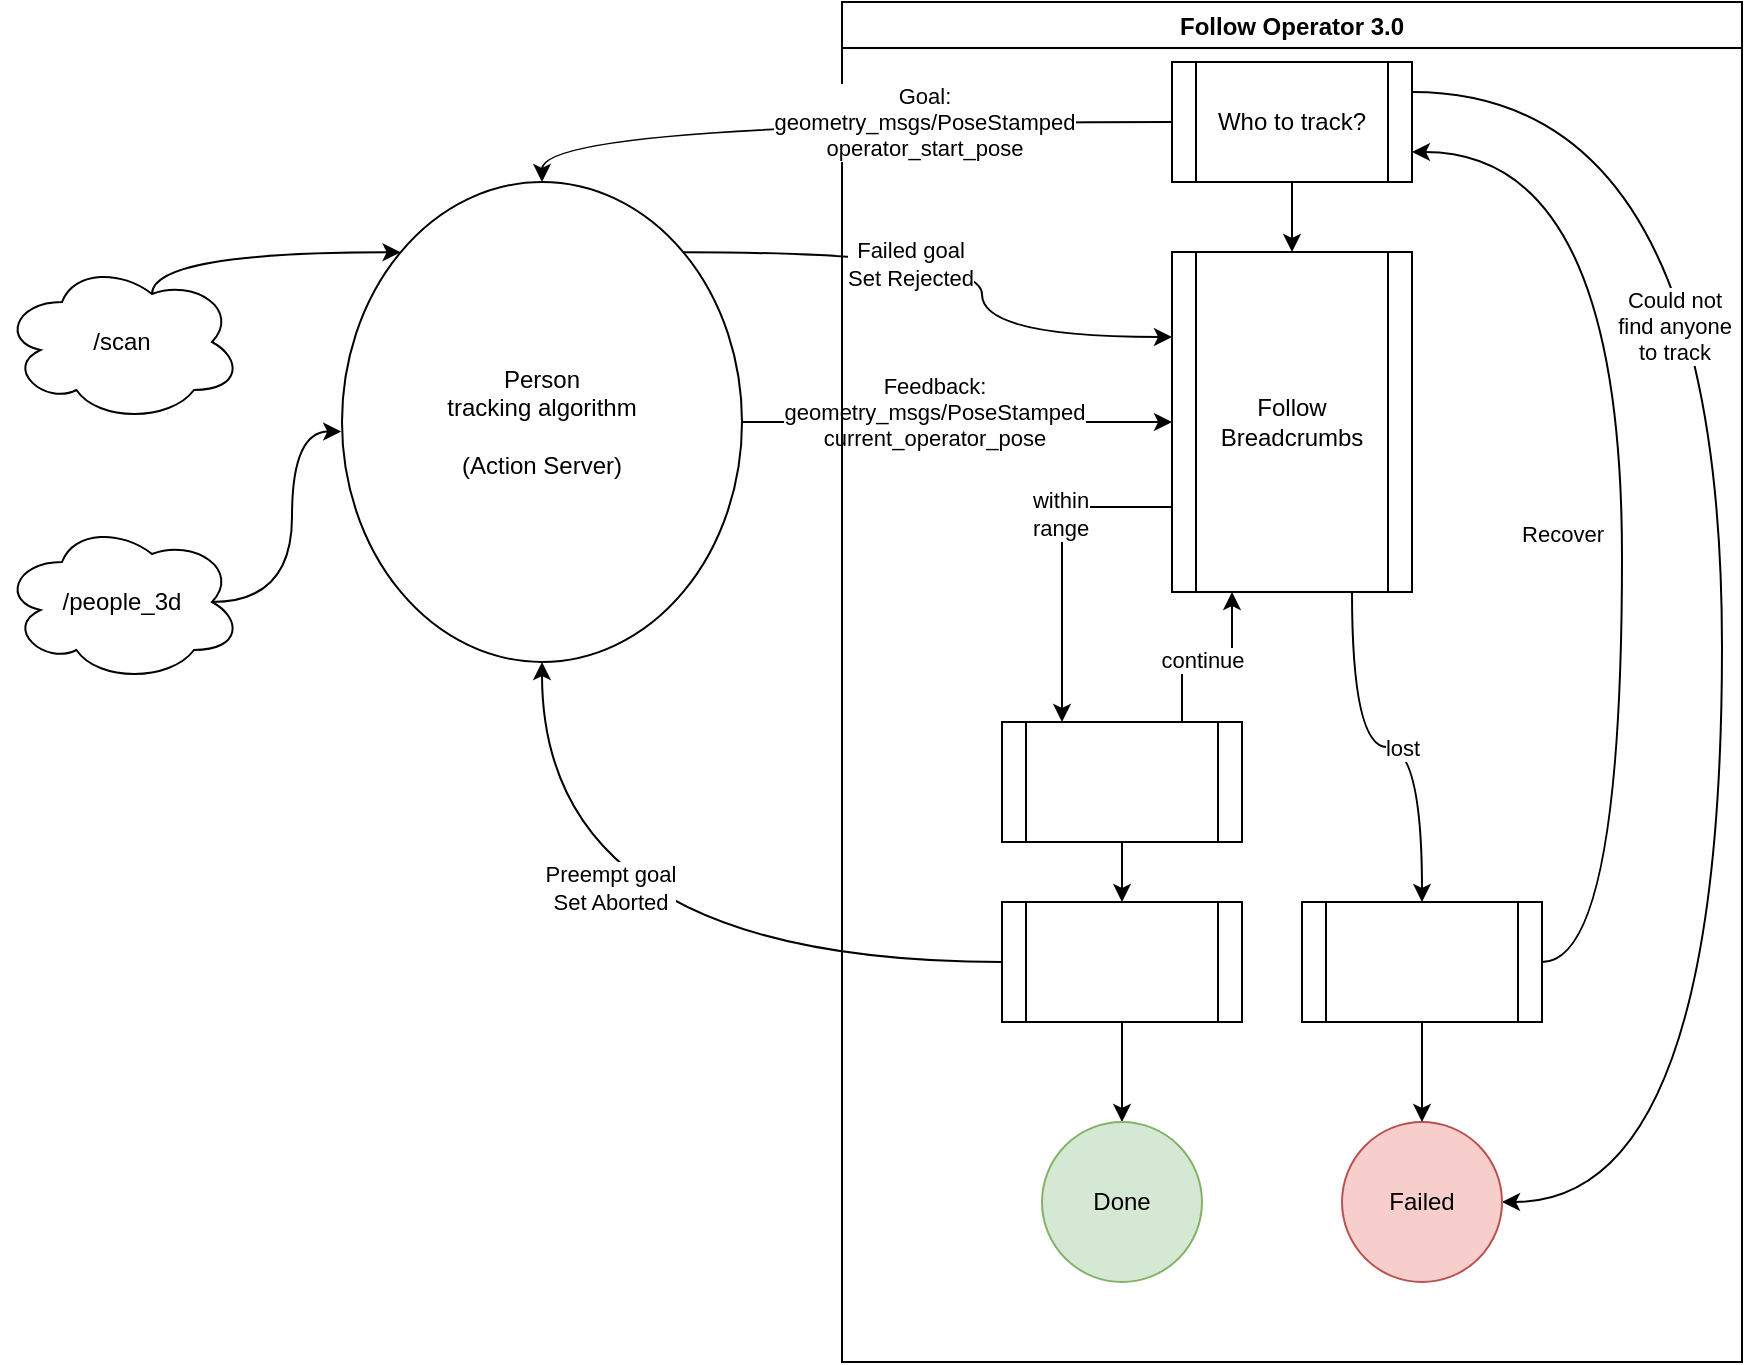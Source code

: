<mxfile version="16.5.1" type="device"><diagram id="E8li6YqOU0OpZDKQJUov" name="Page-1"><mxGraphModel dx="1975" dy="732" grid="1" gridSize="10" guides="1" tooltips="1" connect="1" arrows="1" fold="1" page="1" pageScale="1" pageWidth="850" pageHeight="1100" math="0" shadow="0"><root><mxCell id="0"/><mxCell id="1" parent="0"/><mxCell id="k1kBrWboP6i3bYOVSXGd-8" style="edgeStyle=orthogonalEdgeStyle;orthogonalLoop=1;jettySize=auto;html=1;exitX=1;exitY=0.5;exitDx=0;exitDy=0;rounded=0;" parent="1" source="k1kBrWboP6i3bYOVSXGd-1" target="k1kBrWboP6i3bYOVSXGd-7" edge="1"><mxGeometry relative="1" as="geometry"/></mxCell><mxCell id="k1kBrWboP6i3bYOVSXGd-9" value="Feedback:&lt;br&gt;geometry_msgs/PoseStamped&lt;br&gt;current_operator_pose" style="edgeLabel;html=1;align=center;verticalAlign=middle;resizable=0;points=[];" parent="k1kBrWboP6i3bYOVSXGd-8" vertex="1" connectable="0"><mxGeometry x="-0.183" y="1" relative="1" as="geometry"><mxPoint x="8" y="-4" as="offset"/></mxGeometry></mxCell><mxCell id="k1kBrWboP6i3bYOVSXGd-34" style="edgeStyle=orthogonalEdgeStyle;curved=1;orthogonalLoop=1;jettySize=auto;html=1;exitX=1;exitY=0;exitDx=0;exitDy=0;entryX=0;entryY=0.25;entryDx=0;entryDy=0;" parent="1" source="k1kBrWboP6i3bYOVSXGd-1" target="k1kBrWboP6i3bYOVSXGd-7" edge="1"><mxGeometry relative="1" as="geometry"><Array as="points"><mxPoint x="360" y="255"/><mxPoint x="360" y="297"/></Array></mxGeometry></mxCell><mxCell id="k1kBrWboP6i3bYOVSXGd-35" value="Failed goal&lt;br&gt;Set Rejected" style="edgeLabel;html=1;align=center;verticalAlign=middle;resizable=0;points=[];" parent="k1kBrWboP6i3bYOVSXGd-34" vertex="1" connectable="0"><mxGeometry x="-0.213" y="-6" relative="1" as="geometry"><mxPoint as="offset"/></mxGeometry></mxCell><mxCell id="k1kBrWboP6i3bYOVSXGd-1" value="Person&lt;br&gt;tracking algorithm&lt;br&gt;&lt;br&gt;(Action Server)" style="ellipse;whiteSpace=wrap;html=1;" parent="1" vertex="1"><mxGeometry x="40" y="220" width="200" height="240" as="geometry"/></mxCell><mxCell id="k1kBrWboP6i3bYOVSXGd-2" value="Follow Operator 3.0" style="swimlane;" parent="1" vertex="1"><mxGeometry x="290" y="130" width="450" height="680" as="geometry"/></mxCell><mxCell id="k1kBrWboP6i3bYOVSXGd-10" style="edgeStyle=orthogonalEdgeStyle;rounded=0;orthogonalLoop=1;jettySize=auto;html=1;exitX=0.5;exitY=1;exitDx=0;exitDy=0;" parent="k1kBrWboP6i3bYOVSXGd-2" source="k1kBrWboP6i3bYOVSXGd-3" target="k1kBrWboP6i3bYOVSXGd-7" edge="1"><mxGeometry relative="1" as="geometry"/></mxCell><mxCell id="k1kBrWboP6i3bYOVSXGd-30" style="edgeStyle=orthogonalEdgeStyle;curved=1;orthogonalLoop=1;jettySize=auto;html=1;exitX=1;exitY=0.25;exitDx=0;exitDy=0;entryX=1;entryY=0.5;entryDx=0;entryDy=0;" parent="k1kBrWboP6i3bYOVSXGd-2" source="k1kBrWboP6i3bYOVSXGd-3" target="k1kBrWboP6i3bYOVSXGd-20" edge="1"><mxGeometry relative="1" as="geometry"><Array as="points"><mxPoint x="440" y="45"/><mxPoint x="440" y="600"/></Array></mxGeometry></mxCell><mxCell id="k1kBrWboP6i3bYOVSXGd-31" value="Could not&lt;br&gt;find anyone&lt;br&gt;to track" style="edgeLabel;html=1;align=center;verticalAlign=middle;resizable=0;points=[];" parent="k1kBrWboP6i3bYOVSXGd-30" vertex="1" connectable="0"><mxGeometry x="-0.336" y="-24" relative="1" as="geometry"><mxPoint as="offset"/></mxGeometry></mxCell><mxCell id="k1kBrWboP6i3bYOVSXGd-3" value="Who to track?" style="shape=process;whiteSpace=wrap;html=1;backgroundOutline=1;" parent="k1kBrWboP6i3bYOVSXGd-2" vertex="1"><mxGeometry x="165" y="30" width="120" height="60" as="geometry"/></mxCell><mxCell id="k1kBrWboP6i3bYOVSXGd-13" style="edgeStyle=orthogonalEdgeStyle;rounded=0;orthogonalLoop=1;jettySize=auto;html=1;exitX=0;exitY=0.75;exitDx=0;exitDy=0;entryX=0.25;entryY=0;entryDx=0;entryDy=0;" parent="k1kBrWboP6i3bYOVSXGd-2" source="k1kBrWboP6i3bYOVSXGd-7" target="k1kBrWboP6i3bYOVSXGd-11" edge="1"><mxGeometry relative="1" as="geometry"/></mxCell><mxCell id="k1kBrWboP6i3bYOVSXGd-15" value="within&lt;br&gt;range" style="edgeLabel;html=1;align=center;verticalAlign=middle;resizable=0;points=[];" parent="k1kBrWboP6i3bYOVSXGd-13" vertex="1" connectable="0"><mxGeometry x="-0.28" y="-1" relative="1" as="geometry"><mxPoint as="offset"/></mxGeometry></mxCell><mxCell id="k1kBrWboP6i3bYOVSXGd-26" style="edgeStyle=orthogonalEdgeStyle;curved=1;orthogonalLoop=1;jettySize=auto;html=1;exitX=0.75;exitY=1;exitDx=0;exitDy=0;entryX=0.5;entryY=0;entryDx=0;entryDy=0;" parent="k1kBrWboP6i3bYOVSXGd-2" source="k1kBrWboP6i3bYOVSXGd-7" target="k1kBrWboP6i3bYOVSXGd-24" edge="1"><mxGeometry relative="1" as="geometry"/></mxCell><mxCell id="k1kBrWboP6i3bYOVSXGd-27" value="lost" style="edgeLabel;html=1;align=center;verticalAlign=middle;resizable=0;points=[];" parent="k1kBrWboP6i3bYOVSXGd-26" vertex="1" connectable="0"><mxGeometry x="0.072" relative="1" as="geometry"><mxPoint as="offset"/></mxGeometry></mxCell><mxCell id="k1kBrWboP6i3bYOVSXGd-7" value="Follow Breadcrumbs" style="shape=process;whiteSpace=wrap;html=1;backgroundOutline=1;labelBackgroundColor=default;" parent="k1kBrWboP6i3bYOVSXGd-2" vertex="1"><mxGeometry x="165" y="125" width="120" height="170" as="geometry"/></mxCell><mxCell id="k1kBrWboP6i3bYOVSXGd-14" style="edgeStyle=orthogonalEdgeStyle;rounded=0;orthogonalLoop=1;jettySize=auto;html=1;exitX=0.75;exitY=0;exitDx=0;exitDy=0;entryX=0.25;entryY=1;entryDx=0;entryDy=0;" parent="k1kBrWboP6i3bYOVSXGd-2" source="k1kBrWboP6i3bYOVSXGd-11" target="k1kBrWboP6i3bYOVSXGd-7" edge="1"><mxGeometry relative="1" as="geometry"/></mxCell><mxCell id="k1kBrWboP6i3bYOVSXGd-16" value="continue" style="edgeLabel;html=1;align=center;verticalAlign=middle;resizable=0;points=[];" parent="k1kBrWboP6i3bYOVSXGd-14" vertex="1" connectable="0"><mxGeometry x="0.342" y="-1" relative="1" as="geometry"><mxPoint x="-16" y="4" as="offset"/></mxGeometry></mxCell><mxCell id="k1kBrWboP6i3bYOVSXGd-18" style="edgeStyle=orthogonalEdgeStyle;rounded=0;orthogonalLoop=1;jettySize=auto;html=1;exitX=0.5;exitY=1;exitDx=0;exitDy=0;entryX=0.5;entryY=0;entryDx=0;entryDy=0;" parent="k1kBrWboP6i3bYOVSXGd-2" source="k1kBrWboP6i3bYOVSXGd-11" target="k1kBrWboP6i3bYOVSXGd-17" edge="1"><mxGeometry relative="1" as="geometry"/></mxCell><mxCell id="k1kBrWboP6i3bYOVSXGd-11" value="" style="shape=process;whiteSpace=wrap;html=1;backgroundOutline=1;labelBackgroundColor=default;" parent="k1kBrWboP6i3bYOVSXGd-2" vertex="1"><mxGeometry x="80" y="360" width="120" height="60" as="geometry"/></mxCell><mxCell id="k1kBrWboP6i3bYOVSXGd-21" style="edgeStyle=orthogonalEdgeStyle;rounded=0;orthogonalLoop=1;jettySize=auto;html=1;exitX=0.5;exitY=1;exitDx=0;exitDy=0;entryX=0.5;entryY=0;entryDx=0;entryDy=0;" parent="k1kBrWboP6i3bYOVSXGd-2" source="k1kBrWboP6i3bYOVSXGd-17" target="k1kBrWboP6i3bYOVSXGd-19" edge="1"><mxGeometry relative="1" as="geometry"/></mxCell><mxCell id="k1kBrWboP6i3bYOVSXGd-17" value="" style="shape=process;whiteSpace=wrap;html=1;backgroundOutline=1;labelBackgroundColor=default;" parent="k1kBrWboP6i3bYOVSXGd-2" vertex="1"><mxGeometry x="80" y="450" width="120" height="60" as="geometry"/></mxCell><mxCell id="k1kBrWboP6i3bYOVSXGd-20" value="Failed" style="ellipse;whiteSpace=wrap;html=1;aspect=fixed;labelBackgroundColor=none;fillColor=#f8cecc;strokeColor=#b85450;" parent="k1kBrWboP6i3bYOVSXGd-2" vertex="1"><mxGeometry x="250" y="560" width="80" height="80" as="geometry"/></mxCell><mxCell id="k1kBrWboP6i3bYOVSXGd-19" value="Done" style="ellipse;whiteSpace=wrap;html=1;aspect=fixed;labelBackgroundColor=none;fillColor=#d5e8d4;strokeColor=#82b366;" parent="k1kBrWboP6i3bYOVSXGd-2" vertex="1"><mxGeometry x="100" y="560" width="80" height="80" as="geometry"/></mxCell><mxCell id="k1kBrWboP6i3bYOVSXGd-25" value="" style="edgeStyle=orthogonalEdgeStyle;curved=1;orthogonalLoop=1;jettySize=auto;html=1;" parent="k1kBrWboP6i3bYOVSXGd-2" source="k1kBrWboP6i3bYOVSXGd-24" target="k1kBrWboP6i3bYOVSXGd-20" edge="1"><mxGeometry relative="1" as="geometry"/></mxCell><mxCell id="k1kBrWboP6i3bYOVSXGd-28" style="edgeStyle=orthogonalEdgeStyle;curved=1;orthogonalLoop=1;jettySize=auto;html=1;exitX=1;exitY=0.5;exitDx=0;exitDy=0;entryX=1;entryY=0.75;entryDx=0;entryDy=0;" parent="k1kBrWboP6i3bYOVSXGd-2" source="k1kBrWboP6i3bYOVSXGd-24" target="k1kBrWboP6i3bYOVSXGd-3" edge="1"><mxGeometry relative="1" as="geometry"><Array as="points"><mxPoint x="390" y="480"/><mxPoint x="390" y="75"/></Array></mxGeometry></mxCell><mxCell id="k1kBrWboP6i3bYOVSXGd-29" value="Recover" style="edgeLabel;html=1;align=center;verticalAlign=middle;resizable=0;points=[];" parent="k1kBrWboP6i3bYOVSXGd-28" vertex="1" connectable="0"><mxGeometry x="-0.011" y="1" relative="1" as="geometry"><mxPoint x="-29" y="18" as="offset"/></mxGeometry></mxCell><mxCell id="k1kBrWboP6i3bYOVSXGd-24" value="" style="shape=process;whiteSpace=wrap;html=1;backgroundOutline=1;labelBackgroundColor=default;" parent="k1kBrWboP6i3bYOVSXGd-2" vertex="1"><mxGeometry x="230" y="450" width="120" height="60" as="geometry"/></mxCell><mxCell id="k1kBrWboP6i3bYOVSXGd-4" style="edgeStyle=orthogonalEdgeStyle;orthogonalLoop=1;jettySize=auto;html=1;entryX=0.5;entryY=0;entryDx=0;entryDy=0;curved=1;exitX=0;exitY=0.5;exitDx=0;exitDy=0;" parent="1" source="k1kBrWboP6i3bYOVSXGd-3" target="k1kBrWboP6i3bYOVSXGd-1" edge="1"><mxGeometry relative="1" as="geometry"><mxPoint x="460" y="190" as="sourcePoint"/><Array as="points"><mxPoint x="140" y="190"/></Array></mxGeometry></mxCell><mxCell id="k1kBrWboP6i3bYOVSXGd-6" value="Goal:&lt;br&gt;geometry_msgs/PoseStamped&lt;br&gt;operator_start_pose" style="edgeLabel;html=1;align=center;verticalAlign=middle;resizable=0;points=[];labelBackgroundColor=default;" parent="k1kBrWboP6i3bYOVSXGd-4" vertex="1" connectable="0"><mxGeometry x="-0.328" y="3" relative="1" as="geometry"><mxPoint x="-8" y="-3" as="offset"/></mxGeometry></mxCell><mxCell id="k1kBrWboP6i3bYOVSXGd-22" style="edgeStyle=orthogonalEdgeStyle;orthogonalLoop=1;jettySize=auto;html=1;exitX=0;exitY=0.5;exitDx=0;exitDy=0;entryX=0.5;entryY=1;entryDx=0;entryDy=0;curved=1;" parent="1" source="k1kBrWboP6i3bYOVSXGd-17" target="k1kBrWboP6i3bYOVSXGd-1" edge="1"><mxGeometry relative="1" as="geometry"/></mxCell><mxCell id="k1kBrWboP6i3bYOVSXGd-23" value="Preempt goal&lt;br&gt;Set Aborted" style="edgeLabel;html=1;align=center;verticalAlign=middle;resizable=0;points=[];" parent="k1kBrWboP6i3bYOVSXGd-22" vertex="1" connectable="0"><mxGeometry x="0.035" y="-37" relative="1" as="geometry"><mxPoint as="offset"/></mxGeometry></mxCell><mxCell id="dgXohyZkMvnoWM46D54q-5" style="edgeStyle=orthogonalEdgeStyle;curved=1;orthogonalLoop=1;jettySize=auto;html=1;exitX=0.625;exitY=0.2;exitDx=0;exitDy=0;exitPerimeter=0;entryX=0;entryY=0;entryDx=0;entryDy=0;" edge="1" parent="1" source="dgXohyZkMvnoWM46D54q-1" target="k1kBrWboP6i3bYOVSXGd-1"><mxGeometry relative="1" as="geometry"><Array as="points"><mxPoint x="-55" y="255"/></Array></mxGeometry></mxCell><mxCell id="dgXohyZkMvnoWM46D54q-1" value="/scan" style="ellipse;shape=cloud;whiteSpace=wrap;html=1;" vertex="1" parent="1"><mxGeometry x="-130" y="260" width="120" height="80" as="geometry"/></mxCell><mxCell id="dgXohyZkMvnoWM46D54q-6" style="edgeStyle=orthogonalEdgeStyle;curved=1;orthogonalLoop=1;jettySize=auto;html=1;exitX=0.875;exitY=0.5;exitDx=0;exitDy=0;exitPerimeter=0;entryX=-0.002;entryY=0.52;entryDx=0;entryDy=0;entryPerimeter=0;" edge="1" parent="1" source="dgXohyZkMvnoWM46D54q-3" target="k1kBrWboP6i3bYOVSXGd-1"><mxGeometry relative="1" as="geometry"/></mxCell><mxCell id="dgXohyZkMvnoWM46D54q-3" value="/people_3d" style="ellipse;shape=cloud;whiteSpace=wrap;html=1;" vertex="1" parent="1"><mxGeometry x="-130" y="390" width="120" height="80" as="geometry"/></mxCell></root></mxGraphModel></diagram></mxfile>